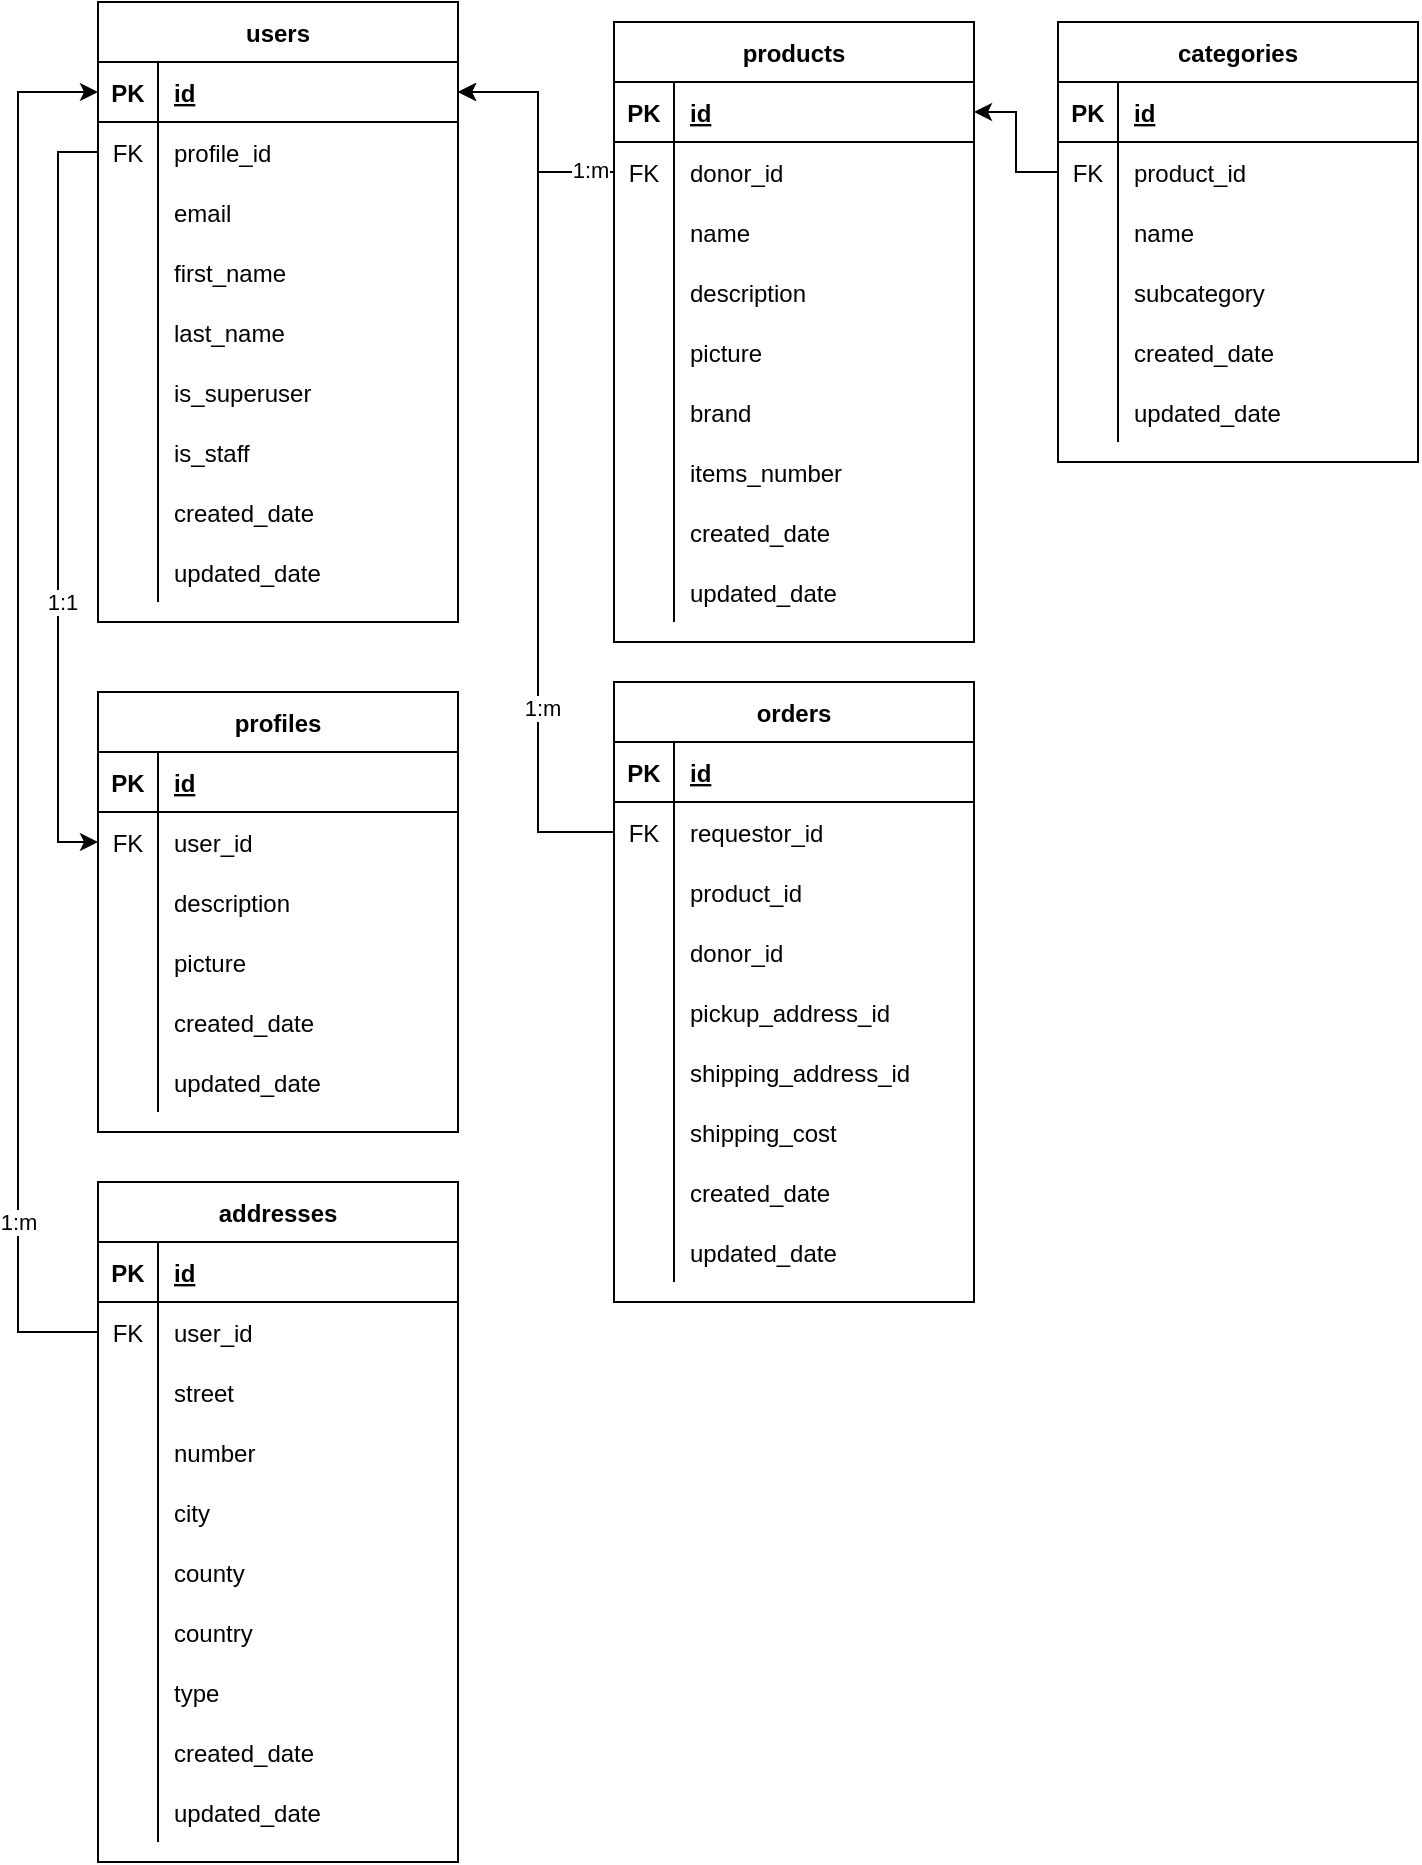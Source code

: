 <mxfile version="14.6.9" type="github">
  <diagram id="aU2fkPUbuenyFV3609Mt" name="Page-1">
    <mxGraphModel dx="1038" dy="547" grid="1" gridSize="10" guides="1" tooltips="1" connect="1" arrows="1" fold="1" page="1" pageScale="1" pageWidth="850" pageHeight="1100" background="#ffffff" math="0" shadow="0">
      <root>
        <mxCell id="0" />
        <mxCell id="1" parent="0" />
        <mxCell id="2xY_IK6gBtayw-Wv3xOb-5" value="users" style="shape=table;startSize=30;container=1;collapsible=1;childLayout=tableLayout;fixedRows=1;rowLines=0;fontStyle=1;align=center;resizeLast=1;" parent="1" vertex="1">
          <mxGeometry x="80" y="40" width="180" height="310" as="geometry" />
        </mxCell>
        <mxCell id="2xY_IK6gBtayw-Wv3xOb-6" value="" style="shape=partialRectangle;collapsible=0;dropTarget=0;pointerEvents=0;fillColor=none;top=0;left=0;bottom=1;right=0;points=[[0,0.5],[1,0.5]];portConstraint=eastwest;" parent="2xY_IK6gBtayw-Wv3xOb-5" vertex="1">
          <mxGeometry y="30" width="180" height="30" as="geometry" />
        </mxCell>
        <mxCell id="2xY_IK6gBtayw-Wv3xOb-7" value="PK" style="shape=partialRectangle;connectable=0;fillColor=none;top=0;left=0;bottom=0;right=0;fontStyle=1;overflow=hidden;" parent="2xY_IK6gBtayw-Wv3xOb-6" vertex="1">
          <mxGeometry width="30" height="30" as="geometry" />
        </mxCell>
        <mxCell id="2xY_IK6gBtayw-Wv3xOb-8" value="id" style="shape=partialRectangle;connectable=0;fillColor=none;top=0;left=0;bottom=0;right=0;align=left;spacingLeft=6;fontStyle=5;overflow=hidden;" parent="2xY_IK6gBtayw-Wv3xOb-6" vertex="1">
          <mxGeometry x="30" width="150" height="30" as="geometry" />
        </mxCell>
        <mxCell id="6CUz8-dWINhAlGc6_D-d-43" value="" style="shape=partialRectangle;collapsible=0;dropTarget=0;pointerEvents=0;fillColor=none;top=0;left=0;bottom=0;right=0;points=[[0,0.5],[1,0.5]];portConstraint=eastwest;" parent="2xY_IK6gBtayw-Wv3xOb-5" vertex="1">
          <mxGeometry y="60" width="180" height="30" as="geometry" />
        </mxCell>
        <mxCell id="6CUz8-dWINhAlGc6_D-d-44" value="FK" style="shape=partialRectangle;connectable=0;fillColor=none;top=0;left=0;bottom=0;right=0;editable=1;overflow=hidden;" parent="6CUz8-dWINhAlGc6_D-d-43" vertex="1">
          <mxGeometry width="30" height="30" as="geometry" />
        </mxCell>
        <mxCell id="6CUz8-dWINhAlGc6_D-d-45" value="profile_id" style="shape=partialRectangle;connectable=0;fillColor=none;top=0;left=0;bottom=0;right=0;align=left;spacingLeft=6;overflow=hidden;" parent="6CUz8-dWINhAlGc6_D-d-43" vertex="1">
          <mxGeometry x="30" width="150" height="30" as="geometry" />
        </mxCell>
        <mxCell id="2xY_IK6gBtayw-Wv3xOb-15" value="" style="shape=partialRectangle;collapsible=0;dropTarget=0;pointerEvents=0;fillColor=none;top=0;left=0;bottom=0;right=0;points=[[0,0.5],[1,0.5]];portConstraint=eastwest;" parent="2xY_IK6gBtayw-Wv3xOb-5" vertex="1">
          <mxGeometry y="90" width="180" height="30" as="geometry" />
        </mxCell>
        <mxCell id="2xY_IK6gBtayw-Wv3xOb-16" value="" style="shape=partialRectangle;connectable=0;fillColor=none;top=0;left=0;bottom=0;right=0;editable=1;overflow=hidden;" parent="2xY_IK6gBtayw-Wv3xOb-15" vertex="1">
          <mxGeometry width="30" height="30" as="geometry" />
        </mxCell>
        <mxCell id="2xY_IK6gBtayw-Wv3xOb-17" value="email" style="shape=partialRectangle;connectable=0;fillColor=none;top=0;left=0;bottom=0;right=0;align=left;spacingLeft=6;overflow=hidden;" parent="2xY_IK6gBtayw-Wv3xOb-15" vertex="1">
          <mxGeometry x="30" width="150" height="30" as="geometry" />
        </mxCell>
        <mxCell id="2xY_IK6gBtayw-Wv3xOb-9" value="" style="shape=partialRectangle;collapsible=0;dropTarget=0;pointerEvents=0;fillColor=none;top=0;left=0;bottom=0;right=0;points=[[0,0.5],[1,0.5]];portConstraint=eastwest;" parent="2xY_IK6gBtayw-Wv3xOb-5" vertex="1">
          <mxGeometry y="120" width="180" height="30" as="geometry" />
        </mxCell>
        <mxCell id="2xY_IK6gBtayw-Wv3xOb-10" value="" style="shape=partialRectangle;connectable=0;fillColor=none;top=0;left=0;bottom=0;right=0;editable=1;overflow=hidden;" parent="2xY_IK6gBtayw-Wv3xOb-9" vertex="1">
          <mxGeometry width="30" height="30" as="geometry" />
        </mxCell>
        <mxCell id="2xY_IK6gBtayw-Wv3xOb-11" value="first_name" style="shape=partialRectangle;connectable=0;fillColor=none;top=0;left=0;bottom=0;right=0;align=left;spacingLeft=6;overflow=hidden;" parent="2xY_IK6gBtayw-Wv3xOb-9" vertex="1">
          <mxGeometry x="30" width="150" height="30" as="geometry" />
        </mxCell>
        <mxCell id="2xY_IK6gBtayw-Wv3xOb-12" value="" style="shape=partialRectangle;collapsible=0;dropTarget=0;pointerEvents=0;fillColor=none;top=0;left=0;bottom=0;right=0;points=[[0,0.5],[1,0.5]];portConstraint=eastwest;" parent="2xY_IK6gBtayw-Wv3xOb-5" vertex="1">
          <mxGeometry y="150" width="180" height="30" as="geometry" />
        </mxCell>
        <mxCell id="2xY_IK6gBtayw-Wv3xOb-13" value="" style="shape=partialRectangle;connectable=0;fillColor=none;top=0;left=0;bottom=0;right=0;editable=1;overflow=hidden;" parent="2xY_IK6gBtayw-Wv3xOb-12" vertex="1">
          <mxGeometry width="30" height="30" as="geometry" />
        </mxCell>
        <mxCell id="2xY_IK6gBtayw-Wv3xOb-14" value="last_name" style="shape=partialRectangle;connectable=0;fillColor=none;top=0;left=0;bottom=0;right=0;align=left;spacingLeft=6;overflow=hidden;" parent="2xY_IK6gBtayw-Wv3xOb-12" vertex="1">
          <mxGeometry x="30" width="150" height="30" as="geometry" />
        </mxCell>
        <mxCell id="llO65YyAJOTf2Vq8mWGp-1" value="" style="shape=partialRectangle;collapsible=0;dropTarget=0;pointerEvents=0;fillColor=none;top=0;left=0;bottom=0;right=0;points=[[0,0.5],[1,0.5]];portConstraint=eastwest;" vertex="1" parent="2xY_IK6gBtayw-Wv3xOb-5">
          <mxGeometry y="180" width="180" height="30" as="geometry" />
        </mxCell>
        <mxCell id="llO65YyAJOTf2Vq8mWGp-2" value="" style="shape=partialRectangle;connectable=0;fillColor=none;top=0;left=0;bottom=0;right=0;editable=1;overflow=hidden;" vertex="1" parent="llO65YyAJOTf2Vq8mWGp-1">
          <mxGeometry width="30" height="30" as="geometry" />
        </mxCell>
        <mxCell id="llO65YyAJOTf2Vq8mWGp-3" value="is_superuser" style="shape=partialRectangle;connectable=0;fillColor=none;top=0;left=0;bottom=0;right=0;align=left;spacingLeft=6;overflow=hidden;" vertex="1" parent="llO65YyAJOTf2Vq8mWGp-1">
          <mxGeometry x="30" width="150" height="30" as="geometry" />
        </mxCell>
        <mxCell id="llO65YyAJOTf2Vq8mWGp-4" value="" style="shape=partialRectangle;collapsible=0;dropTarget=0;pointerEvents=0;fillColor=none;top=0;left=0;bottom=0;right=0;points=[[0,0.5],[1,0.5]];portConstraint=eastwest;" vertex="1" parent="2xY_IK6gBtayw-Wv3xOb-5">
          <mxGeometry y="210" width="180" height="30" as="geometry" />
        </mxCell>
        <mxCell id="llO65YyAJOTf2Vq8mWGp-5" value="" style="shape=partialRectangle;connectable=0;fillColor=none;top=0;left=0;bottom=0;right=0;editable=1;overflow=hidden;" vertex="1" parent="llO65YyAJOTf2Vq8mWGp-4">
          <mxGeometry width="30" height="30" as="geometry" />
        </mxCell>
        <mxCell id="llO65YyAJOTf2Vq8mWGp-6" value="is_staff" style="shape=partialRectangle;connectable=0;fillColor=none;top=0;left=0;bottom=0;right=0;align=left;spacingLeft=6;overflow=hidden;" vertex="1" parent="llO65YyAJOTf2Vq8mWGp-4">
          <mxGeometry x="30" width="150" height="30" as="geometry" />
        </mxCell>
        <mxCell id="2xY_IK6gBtayw-Wv3xOb-44" value="" style="shape=partialRectangle;collapsible=0;dropTarget=0;pointerEvents=0;fillColor=none;top=0;left=0;bottom=0;right=0;points=[[0,0.5],[1,0.5]];portConstraint=eastwest;" parent="2xY_IK6gBtayw-Wv3xOb-5" vertex="1">
          <mxGeometry y="240" width="180" height="30" as="geometry" />
        </mxCell>
        <mxCell id="2xY_IK6gBtayw-Wv3xOb-45" value="" style="shape=partialRectangle;connectable=0;fillColor=none;top=0;left=0;bottom=0;right=0;editable=1;overflow=hidden;" parent="2xY_IK6gBtayw-Wv3xOb-44" vertex="1">
          <mxGeometry width="30" height="30" as="geometry" />
        </mxCell>
        <mxCell id="2xY_IK6gBtayw-Wv3xOb-46" value="created_date" style="shape=partialRectangle;connectable=0;fillColor=none;top=0;left=0;bottom=0;right=0;align=left;spacingLeft=6;overflow=hidden;" parent="2xY_IK6gBtayw-Wv3xOb-44" vertex="1">
          <mxGeometry x="30" width="150" height="30" as="geometry" />
        </mxCell>
        <mxCell id="2xY_IK6gBtayw-Wv3xOb-47" value="" style="shape=partialRectangle;collapsible=0;dropTarget=0;pointerEvents=0;fillColor=none;top=0;left=0;bottom=0;right=0;points=[[0,0.5],[1,0.5]];portConstraint=eastwest;" parent="2xY_IK6gBtayw-Wv3xOb-5" vertex="1">
          <mxGeometry y="270" width="180" height="30" as="geometry" />
        </mxCell>
        <mxCell id="2xY_IK6gBtayw-Wv3xOb-48" value="" style="shape=partialRectangle;connectable=0;fillColor=none;top=0;left=0;bottom=0;right=0;editable=1;overflow=hidden;" parent="2xY_IK6gBtayw-Wv3xOb-47" vertex="1">
          <mxGeometry width="30" height="30" as="geometry" />
        </mxCell>
        <mxCell id="2xY_IK6gBtayw-Wv3xOb-49" value="updated_date" style="shape=partialRectangle;connectable=0;fillColor=none;top=0;left=0;bottom=0;right=0;align=left;spacingLeft=6;overflow=hidden;" parent="2xY_IK6gBtayw-Wv3xOb-47" vertex="1">
          <mxGeometry x="30" width="150" height="30" as="geometry" />
        </mxCell>
        <mxCell id="2xY_IK6gBtayw-Wv3xOb-31" value="profiles" style="shape=table;startSize=30;container=1;collapsible=1;childLayout=tableLayout;fixedRows=1;rowLines=0;fontStyle=1;align=center;resizeLast=1;" parent="1" vertex="1">
          <mxGeometry x="80" y="385" width="180" height="220" as="geometry" />
        </mxCell>
        <mxCell id="2xY_IK6gBtayw-Wv3xOb-32" value="" style="shape=partialRectangle;collapsible=0;dropTarget=0;pointerEvents=0;fillColor=none;top=0;left=0;bottom=1;right=0;points=[[0,0.5],[1,0.5]];portConstraint=eastwest;" parent="2xY_IK6gBtayw-Wv3xOb-31" vertex="1">
          <mxGeometry y="30" width="180" height="30" as="geometry" />
        </mxCell>
        <mxCell id="2xY_IK6gBtayw-Wv3xOb-33" value="PK" style="shape=partialRectangle;connectable=0;fillColor=none;top=0;left=0;bottom=0;right=0;fontStyle=1;overflow=hidden;" parent="2xY_IK6gBtayw-Wv3xOb-32" vertex="1">
          <mxGeometry width="30" height="30" as="geometry" />
        </mxCell>
        <mxCell id="2xY_IK6gBtayw-Wv3xOb-34" value="id" style="shape=partialRectangle;connectable=0;fillColor=none;top=0;left=0;bottom=0;right=0;align=left;spacingLeft=6;fontStyle=5;overflow=hidden;" parent="2xY_IK6gBtayw-Wv3xOb-32" vertex="1">
          <mxGeometry x="30" width="150" height="30" as="geometry" />
        </mxCell>
        <mxCell id="2xY_IK6gBtayw-Wv3xOb-50" value="" style="shape=partialRectangle;collapsible=0;dropTarget=0;pointerEvents=0;fillColor=none;top=0;left=0;bottom=0;right=0;points=[[0,0.5],[1,0.5]];portConstraint=eastwest;" parent="2xY_IK6gBtayw-Wv3xOb-31" vertex="1">
          <mxGeometry y="60" width="180" height="30" as="geometry" />
        </mxCell>
        <mxCell id="2xY_IK6gBtayw-Wv3xOb-51" value="FK" style="shape=partialRectangle;connectable=0;fillColor=none;top=0;left=0;bottom=0;right=0;editable=1;overflow=hidden;" parent="2xY_IK6gBtayw-Wv3xOb-50" vertex="1">
          <mxGeometry width="30" height="30" as="geometry" />
        </mxCell>
        <mxCell id="2xY_IK6gBtayw-Wv3xOb-52" value="user_id" style="shape=partialRectangle;connectable=0;fillColor=none;top=0;left=0;bottom=0;right=0;align=left;spacingLeft=6;overflow=hidden;" parent="2xY_IK6gBtayw-Wv3xOb-50" vertex="1">
          <mxGeometry x="30" width="150" height="30" as="geometry" />
        </mxCell>
        <mxCell id="2xY_IK6gBtayw-Wv3xOb-53" value="" style="shape=partialRectangle;collapsible=0;dropTarget=0;pointerEvents=0;fillColor=none;top=0;left=0;bottom=0;right=0;points=[[0,0.5],[1,0.5]];portConstraint=eastwest;" parent="2xY_IK6gBtayw-Wv3xOb-31" vertex="1">
          <mxGeometry y="90" width="180" height="30" as="geometry" />
        </mxCell>
        <mxCell id="2xY_IK6gBtayw-Wv3xOb-54" value="" style="shape=partialRectangle;connectable=0;fillColor=none;top=0;left=0;bottom=0;right=0;editable=1;overflow=hidden;" parent="2xY_IK6gBtayw-Wv3xOb-53" vertex="1">
          <mxGeometry width="30" height="30" as="geometry" />
        </mxCell>
        <mxCell id="2xY_IK6gBtayw-Wv3xOb-55" value="description" style="shape=partialRectangle;connectable=0;fillColor=none;top=0;left=0;bottom=0;right=0;align=left;spacingLeft=6;overflow=hidden;" parent="2xY_IK6gBtayw-Wv3xOb-53" vertex="1">
          <mxGeometry x="30" width="150" height="30" as="geometry" />
        </mxCell>
        <mxCell id="2xY_IK6gBtayw-Wv3xOb-88" value="" style="shape=partialRectangle;collapsible=0;dropTarget=0;pointerEvents=0;fillColor=none;top=0;left=0;bottom=0;right=0;points=[[0,0.5],[1,0.5]];portConstraint=eastwest;" parent="2xY_IK6gBtayw-Wv3xOb-31" vertex="1">
          <mxGeometry y="120" width="180" height="30" as="geometry" />
        </mxCell>
        <mxCell id="2xY_IK6gBtayw-Wv3xOb-89" value="" style="shape=partialRectangle;connectable=0;fillColor=none;top=0;left=0;bottom=0;right=0;editable=1;overflow=hidden;" parent="2xY_IK6gBtayw-Wv3xOb-88" vertex="1">
          <mxGeometry width="30" height="30" as="geometry" />
        </mxCell>
        <mxCell id="2xY_IK6gBtayw-Wv3xOb-90" value="picture" style="shape=partialRectangle;connectable=0;fillColor=none;top=0;left=0;bottom=0;right=0;align=left;spacingLeft=6;overflow=hidden;" parent="2xY_IK6gBtayw-Wv3xOb-88" vertex="1">
          <mxGeometry x="30" width="150" height="30" as="geometry" />
        </mxCell>
        <mxCell id="2xY_IK6gBtayw-Wv3xOb-38" value="" style="shape=partialRectangle;collapsible=0;dropTarget=0;pointerEvents=0;fillColor=none;top=0;left=0;bottom=0;right=0;points=[[0,0.5],[1,0.5]];portConstraint=eastwest;" parent="2xY_IK6gBtayw-Wv3xOb-31" vertex="1">
          <mxGeometry y="150" width="180" height="30" as="geometry" />
        </mxCell>
        <mxCell id="2xY_IK6gBtayw-Wv3xOb-39" value="" style="shape=partialRectangle;connectable=0;fillColor=none;top=0;left=0;bottom=0;right=0;editable=1;overflow=hidden;" parent="2xY_IK6gBtayw-Wv3xOb-38" vertex="1">
          <mxGeometry width="30" height="30" as="geometry" />
        </mxCell>
        <mxCell id="2xY_IK6gBtayw-Wv3xOb-40" value="created_date" style="shape=partialRectangle;connectable=0;fillColor=none;top=0;left=0;bottom=0;right=0;align=left;spacingLeft=6;overflow=hidden;" parent="2xY_IK6gBtayw-Wv3xOb-38" vertex="1">
          <mxGeometry x="30" width="150" height="30" as="geometry" />
        </mxCell>
        <mxCell id="2xY_IK6gBtayw-Wv3xOb-41" value="" style="shape=partialRectangle;collapsible=0;dropTarget=0;pointerEvents=0;fillColor=none;top=0;left=0;bottom=0;right=0;points=[[0,0.5],[1,0.5]];portConstraint=eastwest;" parent="2xY_IK6gBtayw-Wv3xOb-31" vertex="1">
          <mxGeometry y="180" width="180" height="30" as="geometry" />
        </mxCell>
        <mxCell id="2xY_IK6gBtayw-Wv3xOb-42" value="" style="shape=partialRectangle;connectable=0;fillColor=none;top=0;left=0;bottom=0;right=0;editable=1;overflow=hidden;" parent="2xY_IK6gBtayw-Wv3xOb-41" vertex="1">
          <mxGeometry width="30" height="30" as="geometry" />
        </mxCell>
        <mxCell id="2xY_IK6gBtayw-Wv3xOb-43" value="updated_date" style="shape=partialRectangle;connectable=0;fillColor=none;top=0;left=0;bottom=0;right=0;align=left;spacingLeft=6;overflow=hidden;" parent="2xY_IK6gBtayw-Wv3xOb-41" vertex="1">
          <mxGeometry x="30" width="150" height="30" as="geometry" />
        </mxCell>
        <mxCell id="2xY_IK6gBtayw-Wv3xOb-107" value="products" style="shape=table;startSize=30;container=1;collapsible=1;childLayout=tableLayout;fixedRows=1;rowLines=0;fontStyle=1;align=center;resizeLast=1;" parent="1" vertex="1">
          <mxGeometry x="338" y="50" width="180" height="310" as="geometry" />
        </mxCell>
        <mxCell id="2xY_IK6gBtayw-Wv3xOb-108" value="" style="shape=partialRectangle;collapsible=0;dropTarget=0;pointerEvents=0;fillColor=none;top=0;left=0;bottom=1;right=0;points=[[0,0.5],[1,0.5]];portConstraint=eastwest;" parent="2xY_IK6gBtayw-Wv3xOb-107" vertex="1">
          <mxGeometry y="30" width="180" height="30" as="geometry" />
        </mxCell>
        <mxCell id="2xY_IK6gBtayw-Wv3xOb-109" value="PK" style="shape=partialRectangle;connectable=0;fillColor=none;top=0;left=0;bottom=0;right=0;fontStyle=1;overflow=hidden;" parent="2xY_IK6gBtayw-Wv3xOb-108" vertex="1">
          <mxGeometry width="30" height="30" as="geometry" />
        </mxCell>
        <mxCell id="2xY_IK6gBtayw-Wv3xOb-110" value="id" style="shape=partialRectangle;connectable=0;fillColor=none;top=0;left=0;bottom=0;right=0;align=left;spacingLeft=6;fontStyle=5;overflow=hidden;" parent="2xY_IK6gBtayw-Wv3xOb-108" vertex="1">
          <mxGeometry x="30" width="150" height="30" as="geometry" />
        </mxCell>
        <mxCell id="2xY_IK6gBtayw-Wv3xOb-198" value="" style="shape=partialRectangle;collapsible=0;dropTarget=0;pointerEvents=0;fillColor=none;top=0;left=0;bottom=0;right=0;points=[[0,0.5],[1,0.5]];portConstraint=eastwest;" parent="2xY_IK6gBtayw-Wv3xOb-107" vertex="1">
          <mxGeometry y="60" width="180" height="30" as="geometry" />
        </mxCell>
        <mxCell id="2xY_IK6gBtayw-Wv3xOb-199" value="FK" style="shape=partialRectangle;connectable=0;fillColor=none;top=0;left=0;bottom=0;right=0;editable=1;overflow=hidden;" parent="2xY_IK6gBtayw-Wv3xOb-198" vertex="1">
          <mxGeometry width="30" height="30" as="geometry" />
        </mxCell>
        <mxCell id="2xY_IK6gBtayw-Wv3xOb-200" value="donor_id" style="shape=partialRectangle;connectable=0;fillColor=none;top=0;left=0;bottom=0;right=0;align=left;spacingLeft=6;overflow=hidden;" parent="2xY_IK6gBtayw-Wv3xOb-198" vertex="1">
          <mxGeometry x="30" width="150" height="30" as="geometry" />
        </mxCell>
        <mxCell id="2xY_IK6gBtayw-Wv3xOb-111" value="" style="shape=partialRectangle;collapsible=0;dropTarget=0;pointerEvents=0;fillColor=none;top=0;left=0;bottom=0;right=0;points=[[0,0.5],[1,0.5]];portConstraint=eastwest;" parent="2xY_IK6gBtayw-Wv3xOb-107" vertex="1">
          <mxGeometry y="90" width="180" height="30" as="geometry" />
        </mxCell>
        <mxCell id="2xY_IK6gBtayw-Wv3xOb-112" value="" style="shape=partialRectangle;connectable=0;fillColor=none;top=0;left=0;bottom=0;right=0;editable=1;overflow=hidden;" parent="2xY_IK6gBtayw-Wv3xOb-111" vertex="1">
          <mxGeometry width="30" height="30" as="geometry" />
        </mxCell>
        <mxCell id="2xY_IK6gBtayw-Wv3xOb-113" value="name" style="shape=partialRectangle;connectable=0;fillColor=none;top=0;left=0;bottom=0;right=0;align=left;spacingLeft=6;overflow=hidden;" parent="2xY_IK6gBtayw-Wv3xOb-111" vertex="1">
          <mxGeometry x="30" width="150" height="30" as="geometry" />
        </mxCell>
        <mxCell id="2xY_IK6gBtayw-Wv3xOb-114" value="" style="shape=partialRectangle;collapsible=0;dropTarget=0;pointerEvents=0;fillColor=none;top=0;left=0;bottom=0;right=0;points=[[0,0.5],[1,0.5]];portConstraint=eastwest;" parent="2xY_IK6gBtayw-Wv3xOb-107" vertex="1">
          <mxGeometry y="120" width="180" height="30" as="geometry" />
        </mxCell>
        <mxCell id="2xY_IK6gBtayw-Wv3xOb-115" value="" style="shape=partialRectangle;connectable=0;fillColor=none;top=0;left=0;bottom=0;right=0;editable=1;overflow=hidden;" parent="2xY_IK6gBtayw-Wv3xOb-114" vertex="1">
          <mxGeometry width="30" height="30" as="geometry" />
        </mxCell>
        <mxCell id="2xY_IK6gBtayw-Wv3xOb-116" value="description" style="shape=partialRectangle;connectable=0;fillColor=none;top=0;left=0;bottom=0;right=0;align=left;spacingLeft=6;overflow=hidden;" parent="2xY_IK6gBtayw-Wv3xOb-114" vertex="1">
          <mxGeometry x="30" width="150" height="30" as="geometry" />
        </mxCell>
        <mxCell id="2xY_IK6gBtayw-Wv3xOb-123" value="" style="shape=partialRectangle;collapsible=0;dropTarget=0;pointerEvents=0;fillColor=none;top=0;left=0;bottom=0;right=0;points=[[0,0.5],[1,0.5]];portConstraint=eastwest;" parent="2xY_IK6gBtayw-Wv3xOb-107" vertex="1">
          <mxGeometry y="150" width="180" height="30" as="geometry" />
        </mxCell>
        <mxCell id="2xY_IK6gBtayw-Wv3xOb-124" value="" style="shape=partialRectangle;connectable=0;fillColor=none;top=0;left=0;bottom=0;right=0;editable=1;overflow=hidden;" parent="2xY_IK6gBtayw-Wv3xOb-123" vertex="1">
          <mxGeometry width="30" height="30" as="geometry" />
        </mxCell>
        <mxCell id="2xY_IK6gBtayw-Wv3xOb-125" value="picture" style="shape=partialRectangle;connectable=0;fillColor=none;top=0;left=0;bottom=0;right=0;align=left;spacingLeft=6;overflow=hidden;" parent="2xY_IK6gBtayw-Wv3xOb-123" vertex="1">
          <mxGeometry x="30" width="150" height="30" as="geometry" />
        </mxCell>
        <mxCell id="llO65YyAJOTf2Vq8mWGp-55" value="" style="shape=partialRectangle;collapsible=0;dropTarget=0;pointerEvents=0;fillColor=none;top=0;left=0;bottom=0;right=0;points=[[0,0.5],[1,0.5]];portConstraint=eastwest;" vertex="1" parent="2xY_IK6gBtayw-Wv3xOb-107">
          <mxGeometry y="180" width="180" height="30" as="geometry" />
        </mxCell>
        <mxCell id="llO65YyAJOTf2Vq8mWGp-56" value="" style="shape=partialRectangle;connectable=0;fillColor=none;top=0;left=0;bottom=0;right=0;editable=1;overflow=hidden;" vertex="1" parent="llO65YyAJOTf2Vq8mWGp-55">
          <mxGeometry width="30" height="30" as="geometry" />
        </mxCell>
        <mxCell id="llO65YyAJOTf2Vq8mWGp-57" value="brand" style="shape=partialRectangle;connectable=0;fillColor=none;top=0;left=0;bottom=0;right=0;align=left;spacingLeft=6;overflow=hidden;" vertex="1" parent="llO65YyAJOTf2Vq8mWGp-55">
          <mxGeometry x="30" width="150" height="30" as="geometry" />
        </mxCell>
        <mxCell id="2xY_IK6gBtayw-Wv3xOb-126" value="" style="shape=partialRectangle;collapsible=0;dropTarget=0;pointerEvents=0;fillColor=none;top=0;left=0;bottom=0;right=0;points=[[0,0.5],[1,0.5]];portConstraint=eastwest;" parent="2xY_IK6gBtayw-Wv3xOb-107" vertex="1">
          <mxGeometry y="210" width="180" height="30" as="geometry" />
        </mxCell>
        <mxCell id="2xY_IK6gBtayw-Wv3xOb-127" value="" style="shape=partialRectangle;connectable=0;fillColor=none;top=0;left=0;bottom=0;right=0;editable=1;overflow=hidden;" parent="2xY_IK6gBtayw-Wv3xOb-126" vertex="1">
          <mxGeometry width="30" height="30" as="geometry" />
        </mxCell>
        <mxCell id="2xY_IK6gBtayw-Wv3xOb-128" value="items_number" style="shape=partialRectangle;connectable=0;fillColor=none;top=0;left=0;bottom=0;right=0;align=left;spacingLeft=6;overflow=hidden;" parent="2xY_IK6gBtayw-Wv3xOb-126" vertex="1">
          <mxGeometry x="30" width="150" height="30" as="geometry" />
        </mxCell>
        <mxCell id="2xY_IK6gBtayw-Wv3xOb-117" value="" style="shape=partialRectangle;collapsible=0;dropTarget=0;pointerEvents=0;fillColor=none;top=0;left=0;bottom=0;right=0;points=[[0,0.5],[1,0.5]];portConstraint=eastwest;" parent="2xY_IK6gBtayw-Wv3xOb-107" vertex="1">
          <mxGeometry y="240" width="180" height="30" as="geometry" />
        </mxCell>
        <mxCell id="2xY_IK6gBtayw-Wv3xOb-118" value="" style="shape=partialRectangle;connectable=0;fillColor=none;top=0;left=0;bottom=0;right=0;editable=1;overflow=hidden;" parent="2xY_IK6gBtayw-Wv3xOb-117" vertex="1">
          <mxGeometry width="30" height="30" as="geometry" />
        </mxCell>
        <mxCell id="2xY_IK6gBtayw-Wv3xOb-119" value="created_date" style="shape=partialRectangle;connectable=0;fillColor=none;top=0;left=0;bottom=0;right=0;align=left;spacingLeft=6;overflow=hidden;" parent="2xY_IK6gBtayw-Wv3xOb-117" vertex="1">
          <mxGeometry x="30" width="150" height="30" as="geometry" />
        </mxCell>
        <mxCell id="2xY_IK6gBtayw-Wv3xOb-120" value="" style="shape=partialRectangle;collapsible=0;dropTarget=0;pointerEvents=0;fillColor=none;top=0;left=0;bottom=0;right=0;points=[[0,0.5],[1,0.5]];portConstraint=eastwest;" parent="2xY_IK6gBtayw-Wv3xOb-107" vertex="1">
          <mxGeometry y="270" width="180" height="30" as="geometry" />
        </mxCell>
        <mxCell id="2xY_IK6gBtayw-Wv3xOb-121" value="" style="shape=partialRectangle;connectable=0;fillColor=none;top=0;left=0;bottom=0;right=0;editable=1;overflow=hidden;" parent="2xY_IK6gBtayw-Wv3xOb-120" vertex="1">
          <mxGeometry width="30" height="30" as="geometry" />
        </mxCell>
        <mxCell id="2xY_IK6gBtayw-Wv3xOb-122" value="updated_date" style="shape=partialRectangle;connectable=0;fillColor=none;top=0;left=0;bottom=0;right=0;align=left;spacingLeft=6;overflow=hidden;" parent="2xY_IK6gBtayw-Wv3xOb-120" vertex="1">
          <mxGeometry x="30" width="150" height="30" as="geometry" />
        </mxCell>
        <mxCell id="2xY_IK6gBtayw-Wv3xOb-244" value="orders" style="shape=table;startSize=30;container=1;collapsible=1;childLayout=tableLayout;fixedRows=1;rowLines=0;fontStyle=1;align=center;resizeLast=1;" parent="1" vertex="1">
          <mxGeometry x="338" y="380" width="180" height="310" as="geometry" />
        </mxCell>
        <mxCell id="2xY_IK6gBtayw-Wv3xOb-245" value="" style="shape=partialRectangle;collapsible=0;dropTarget=0;pointerEvents=0;fillColor=none;top=0;left=0;bottom=1;right=0;points=[[0,0.5],[1,0.5]];portConstraint=eastwest;" parent="2xY_IK6gBtayw-Wv3xOb-244" vertex="1">
          <mxGeometry y="30" width="180" height="30" as="geometry" />
        </mxCell>
        <mxCell id="2xY_IK6gBtayw-Wv3xOb-246" value="PK" style="shape=partialRectangle;connectable=0;fillColor=none;top=0;left=0;bottom=0;right=0;fontStyle=1;overflow=hidden;" parent="2xY_IK6gBtayw-Wv3xOb-245" vertex="1">
          <mxGeometry width="30" height="30" as="geometry" />
        </mxCell>
        <mxCell id="2xY_IK6gBtayw-Wv3xOb-247" value="id" style="shape=partialRectangle;connectable=0;fillColor=none;top=0;left=0;bottom=0;right=0;align=left;spacingLeft=6;fontStyle=5;overflow=hidden;" parent="2xY_IK6gBtayw-Wv3xOb-245" vertex="1">
          <mxGeometry x="30" width="150" height="30" as="geometry" />
        </mxCell>
        <mxCell id="2xY_IK6gBtayw-Wv3xOb-254" value="" style="shape=partialRectangle;collapsible=0;dropTarget=0;pointerEvents=0;fillColor=none;top=0;left=0;bottom=0;right=0;points=[[0,0.5],[1,0.5]];portConstraint=eastwest;" parent="2xY_IK6gBtayw-Wv3xOb-244" vertex="1">
          <mxGeometry y="60" width="180" height="30" as="geometry" />
        </mxCell>
        <mxCell id="2xY_IK6gBtayw-Wv3xOb-255" value="FK" style="shape=partialRectangle;connectable=0;fillColor=none;top=0;left=0;bottom=0;right=0;editable=1;overflow=hidden;" parent="2xY_IK6gBtayw-Wv3xOb-254" vertex="1">
          <mxGeometry width="30" height="30" as="geometry" />
        </mxCell>
        <mxCell id="2xY_IK6gBtayw-Wv3xOb-256" value="requestor_id" style="shape=partialRectangle;connectable=0;fillColor=none;top=0;left=0;bottom=0;right=0;align=left;spacingLeft=6;overflow=hidden;" parent="2xY_IK6gBtayw-Wv3xOb-254" vertex="1">
          <mxGeometry x="30" width="150" height="30" as="geometry" />
        </mxCell>
        <mxCell id="2xY_IK6gBtayw-Wv3xOb-251" value="" style="shape=partialRectangle;collapsible=0;dropTarget=0;pointerEvents=0;fillColor=none;top=0;left=0;bottom=0;right=0;points=[[0,0.5],[1,0.5]];portConstraint=eastwest;" parent="2xY_IK6gBtayw-Wv3xOb-244" vertex="1">
          <mxGeometry y="90" width="180" height="30" as="geometry" />
        </mxCell>
        <mxCell id="2xY_IK6gBtayw-Wv3xOb-252" value="" style="shape=partialRectangle;connectable=0;fillColor=none;top=0;left=0;bottom=0;right=0;editable=1;overflow=hidden;" parent="2xY_IK6gBtayw-Wv3xOb-251" vertex="1">
          <mxGeometry width="30" height="30" as="geometry" />
        </mxCell>
        <mxCell id="2xY_IK6gBtayw-Wv3xOb-253" value="product_id" style="shape=partialRectangle;connectable=0;fillColor=none;top=0;left=0;bottom=0;right=0;align=left;spacingLeft=6;overflow=hidden;" parent="2xY_IK6gBtayw-Wv3xOb-251" vertex="1">
          <mxGeometry x="30" width="150" height="30" as="geometry" />
        </mxCell>
        <mxCell id="2xY_IK6gBtayw-Wv3xOb-248" value="" style="shape=partialRectangle;collapsible=0;dropTarget=0;pointerEvents=0;fillColor=none;top=0;left=0;bottom=0;right=0;points=[[0,0.5],[1,0.5]];portConstraint=eastwest;" parent="2xY_IK6gBtayw-Wv3xOb-244" vertex="1">
          <mxGeometry y="120" width="180" height="30" as="geometry" />
        </mxCell>
        <mxCell id="2xY_IK6gBtayw-Wv3xOb-249" value="" style="shape=partialRectangle;connectable=0;fillColor=none;top=0;left=0;bottom=0;right=0;editable=1;overflow=hidden;" parent="2xY_IK6gBtayw-Wv3xOb-248" vertex="1">
          <mxGeometry width="30" height="30" as="geometry" />
        </mxCell>
        <mxCell id="2xY_IK6gBtayw-Wv3xOb-250" value="donor_id" style="shape=partialRectangle;connectable=0;fillColor=none;top=0;left=0;bottom=0;right=0;align=left;spacingLeft=6;overflow=hidden;" parent="2xY_IK6gBtayw-Wv3xOb-248" vertex="1">
          <mxGeometry x="30" width="150" height="30" as="geometry" />
        </mxCell>
        <mxCell id="llO65YyAJOTf2Vq8mWGp-49" value="" style="shape=partialRectangle;collapsible=0;dropTarget=0;pointerEvents=0;fillColor=none;top=0;left=0;bottom=0;right=0;points=[[0,0.5],[1,0.5]];portConstraint=eastwest;" vertex="1" parent="2xY_IK6gBtayw-Wv3xOb-244">
          <mxGeometry y="150" width="180" height="30" as="geometry" />
        </mxCell>
        <mxCell id="llO65YyAJOTf2Vq8mWGp-50" value="" style="shape=partialRectangle;connectable=0;fillColor=none;top=0;left=0;bottom=0;right=0;editable=1;overflow=hidden;" vertex="1" parent="llO65YyAJOTf2Vq8mWGp-49">
          <mxGeometry width="30" height="30" as="geometry" />
        </mxCell>
        <mxCell id="llO65YyAJOTf2Vq8mWGp-51" value="pickup_address_id" style="shape=partialRectangle;connectable=0;fillColor=none;top=0;left=0;bottom=0;right=0;align=left;spacingLeft=6;overflow=hidden;" vertex="1" parent="llO65YyAJOTf2Vq8mWGp-49">
          <mxGeometry x="30" width="150" height="30" as="geometry" />
        </mxCell>
        <mxCell id="6CUz8-dWINhAlGc6_D-d-69" value="" style="shape=partialRectangle;collapsible=0;dropTarget=0;pointerEvents=0;fillColor=none;top=0;left=0;bottom=0;right=0;points=[[0,0.5],[1,0.5]];portConstraint=eastwest;" parent="2xY_IK6gBtayw-Wv3xOb-244" vertex="1">
          <mxGeometry y="180" width="180" height="30" as="geometry" />
        </mxCell>
        <mxCell id="6CUz8-dWINhAlGc6_D-d-70" value="" style="shape=partialRectangle;connectable=0;fillColor=none;top=0;left=0;bottom=0;right=0;editable=1;overflow=hidden;" parent="6CUz8-dWINhAlGc6_D-d-69" vertex="1">
          <mxGeometry width="30" height="30" as="geometry" />
        </mxCell>
        <mxCell id="6CUz8-dWINhAlGc6_D-d-71" value="shipping_address_id" style="shape=partialRectangle;connectable=0;fillColor=none;top=0;left=0;bottom=0;right=0;align=left;spacingLeft=6;overflow=hidden;" parent="6CUz8-dWINhAlGc6_D-d-69" vertex="1">
          <mxGeometry x="30" width="150" height="30" as="geometry" />
        </mxCell>
        <mxCell id="ZtZDc5kf3HnKTMNn7iDo-54" value="" style="shape=partialRectangle;collapsible=0;dropTarget=0;pointerEvents=0;fillColor=none;top=0;left=0;bottom=0;right=0;points=[[0,0.5],[1,0.5]];portConstraint=eastwest;" parent="2xY_IK6gBtayw-Wv3xOb-244" vertex="1">
          <mxGeometry y="210" width="180" height="30" as="geometry" />
        </mxCell>
        <mxCell id="ZtZDc5kf3HnKTMNn7iDo-55" value="" style="shape=partialRectangle;connectable=0;fillColor=none;top=0;left=0;bottom=0;right=0;editable=1;overflow=hidden;" parent="ZtZDc5kf3HnKTMNn7iDo-54" vertex="1">
          <mxGeometry width="30" height="30" as="geometry" />
        </mxCell>
        <mxCell id="ZtZDc5kf3HnKTMNn7iDo-56" value="shipping_cost" style="shape=partialRectangle;connectable=0;fillColor=none;top=0;left=0;bottom=0;right=0;align=left;spacingLeft=6;overflow=hidden;" parent="ZtZDc5kf3HnKTMNn7iDo-54" vertex="1">
          <mxGeometry x="30" width="150" height="30" as="geometry" />
        </mxCell>
        <mxCell id="2xY_IK6gBtayw-Wv3xOb-257" value="" style="shape=partialRectangle;collapsible=0;dropTarget=0;pointerEvents=0;fillColor=none;top=0;left=0;bottom=0;right=0;points=[[0,0.5],[1,0.5]];portConstraint=eastwest;" parent="2xY_IK6gBtayw-Wv3xOb-244" vertex="1">
          <mxGeometry y="240" width="180" height="30" as="geometry" />
        </mxCell>
        <mxCell id="2xY_IK6gBtayw-Wv3xOb-258" value="" style="shape=partialRectangle;connectable=0;fillColor=none;top=0;left=0;bottom=0;right=0;editable=1;overflow=hidden;" parent="2xY_IK6gBtayw-Wv3xOb-257" vertex="1">
          <mxGeometry width="30" height="30" as="geometry" />
        </mxCell>
        <mxCell id="2xY_IK6gBtayw-Wv3xOb-259" value="created_date" style="shape=partialRectangle;connectable=0;fillColor=none;top=0;left=0;bottom=0;right=0;align=left;spacingLeft=6;overflow=hidden;" parent="2xY_IK6gBtayw-Wv3xOb-257" vertex="1">
          <mxGeometry x="30" width="150" height="30" as="geometry" />
        </mxCell>
        <mxCell id="2xY_IK6gBtayw-Wv3xOb-263" value="" style="shape=partialRectangle;collapsible=0;dropTarget=0;pointerEvents=0;fillColor=none;top=0;left=0;bottom=0;right=0;points=[[0,0.5],[1,0.5]];portConstraint=eastwest;" parent="2xY_IK6gBtayw-Wv3xOb-244" vertex="1">
          <mxGeometry y="270" width="180" height="30" as="geometry" />
        </mxCell>
        <mxCell id="2xY_IK6gBtayw-Wv3xOb-264" value="" style="shape=partialRectangle;connectable=0;fillColor=none;top=0;left=0;bottom=0;right=0;editable=1;overflow=hidden;" parent="2xY_IK6gBtayw-Wv3xOb-263" vertex="1">
          <mxGeometry width="30" height="30" as="geometry" />
        </mxCell>
        <mxCell id="2xY_IK6gBtayw-Wv3xOb-265" value="updated_date" style="shape=partialRectangle;connectable=0;fillColor=none;top=0;left=0;bottom=0;right=0;align=left;spacingLeft=6;overflow=hidden;" parent="2xY_IK6gBtayw-Wv3xOb-263" vertex="1">
          <mxGeometry x="30" width="150" height="30" as="geometry" />
        </mxCell>
        <mxCell id="6CUz8-dWINhAlGc6_D-d-4" style="edgeStyle=orthogonalEdgeStyle;rounded=0;orthogonalLoop=1;jettySize=auto;html=1;exitX=0;exitY=0.5;exitDx=0;exitDy=0;entryX=1;entryY=0.5;entryDx=0;entryDy=0;" parent="1" source="2xY_IK6gBtayw-Wv3xOb-254" target="2xY_IK6gBtayw-Wv3xOb-6" edge="1">
          <mxGeometry relative="1" as="geometry">
            <mxPoint x="270" y="100" as="targetPoint" />
            <Array as="points">
              <mxPoint x="300" y="455" />
              <mxPoint x="300" y="85" />
            </Array>
          </mxGeometry>
        </mxCell>
        <mxCell id="6CUz8-dWINhAlGc6_D-d-57" value="1:m" style="edgeLabel;html=1;align=center;verticalAlign=middle;resizable=0;points=[];" parent="6CUz8-dWINhAlGc6_D-d-4" vertex="1" connectable="0">
          <mxGeometry x="-0.551" y="-2" relative="1" as="geometry">
            <mxPoint as="offset" />
          </mxGeometry>
        </mxCell>
        <mxCell id="6CUz8-dWINhAlGc6_D-d-9" value="categories" style="shape=table;startSize=30;container=1;collapsible=1;childLayout=tableLayout;fixedRows=1;rowLines=0;fontStyle=1;align=center;resizeLast=1;" parent="1" vertex="1">
          <mxGeometry x="560" y="50" width="180" height="220" as="geometry" />
        </mxCell>
        <mxCell id="6CUz8-dWINhAlGc6_D-d-10" value="" style="shape=partialRectangle;collapsible=0;dropTarget=0;pointerEvents=0;fillColor=none;top=0;left=0;bottom=1;right=0;points=[[0,0.5],[1,0.5]];portConstraint=eastwest;" parent="6CUz8-dWINhAlGc6_D-d-9" vertex="1">
          <mxGeometry y="30" width="180" height="30" as="geometry" />
        </mxCell>
        <mxCell id="6CUz8-dWINhAlGc6_D-d-11" value="PK" style="shape=partialRectangle;connectable=0;fillColor=none;top=0;left=0;bottom=0;right=0;fontStyle=1;overflow=hidden;" parent="6CUz8-dWINhAlGc6_D-d-10" vertex="1">
          <mxGeometry width="30" height="30" as="geometry" />
        </mxCell>
        <mxCell id="6CUz8-dWINhAlGc6_D-d-12" value="id" style="shape=partialRectangle;connectable=0;fillColor=none;top=0;left=0;bottom=0;right=0;align=left;spacingLeft=6;fontStyle=5;overflow=hidden;" parent="6CUz8-dWINhAlGc6_D-d-10" vertex="1">
          <mxGeometry x="30" width="150" height="30" as="geometry" />
        </mxCell>
        <mxCell id="6CUz8-dWINhAlGc6_D-d-13" value="" style="shape=partialRectangle;collapsible=0;dropTarget=0;pointerEvents=0;fillColor=none;top=0;left=0;bottom=0;right=0;points=[[0,0.5],[1,0.5]];portConstraint=eastwest;" parent="6CUz8-dWINhAlGc6_D-d-9" vertex="1">
          <mxGeometry y="60" width="180" height="30" as="geometry" />
        </mxCell>
        <mxCell id="6CUz8-dWINhAlGc6_D-d-14" value="FK" style="shape=partialRectangle;connectable=0;fillColor=none;top=0;left=0;bottom=0;right=0;editable=1;overflow=hidden;" parent="6CUz8-dWINhAlGc6_D-d-13" vertex="1">
          <mxGeometry width="30" height="30" as="geometry" />
        </mxCell>
        <mxCell id="6CUz8-dWINhAlGc6_D-d-15" value="product_id" style="shape=partialRectangle;connectable=0;fillColor=none;top=0;left=0;bottom=0;right=0;align=left;spacingLeft=6;overflow=hidden;" parent="6CUz8-dWINhAlGc6_D-d-13" vertex="1">
          <mxGeometry x="30" width="150" height="30" as="geometry" />
        </mxCell>
        <mxCell id="ZtZDc5kf3HnKTMNn7iDo-38" value="" style="shape=partialRectangle;collapsible=0;dropTarget=0;pointerEvents=0;fillColor=none;top=0;left=0;bottom=0;right=0;points=[[0,0.5],[1,0.5]];portConstraint=eastwest;" parent="6CUz8-dWINhAlGc6_D-d-9" vertex="1">
          <mxGeometry y="90" width="180" height="30" as="geometry" />
        </mxCell>
        <mxCell id="ZtZDc5kf3HnKTMNn7iDo-39" value="" style="shape=partialRectangle;connectable=0;fillColor=none;top=0;left=0;bottom=0;right=0;editable=1;overflow=hidden;" parent="ZtZDc5kf3HnKTMNn7iDo-38" vertex="1">
          <mxGeometry width="30" height="30" as="geometry" />
        </mxCell>
        <mxCell id="ZtZDc5kf3HnKTMNn7iDo-40" value="name" style="shape=partialRectangle;connectable=0;fillColor=none;top=0;left=0;bottom=0;right=0;align=left;spacingLeft=6;overflow=hidden;" parent="ZtZDc5kf3HnKTMNn7iDo-38" vertex="1">
          <mxGeometry x="30" width="150" height="30" as="geometry" />
        </mxCell>
        <mxCell id="llO65YyAJOTf2Vq8mWGp-52" value="" style="shape=partialRectangle;collapsible=0;dropTarget=0;pointerEvents=0;fillColor=none;top=0;left=0;bottom=0;right=0;points=[[0,0.5],[1,0.5]];portConstraint=eastwest;" vertex="1" parent="6CUz8-dWINhAlGc6_D-d-9">
          <mxGeometry y="120" width="180" height="30" as="geometry" />
        </mxCell>
        <mxCell id="llO65YyAJOTf2Vq8mWGp-53" value="" style="shape=partialRectangle;connectable=0;fillColor=none;top=0;left=0;bottom=0;right=0;editable=1;overflow=hidden;" vertex="1" parent="llO65YyAJOTf2Vq8mWGp-52">
          <mxGeometry width="30" height="30" as="geometry" />
        </mxCell>
        <mxCell id="llO65YyAJOTf2Vq8mWGp-54" value="subcategory" style="shape=partialRectangle;connectable=0;fillColor=none;top=0;left=0;bottom=0;right=0;align=left;spacingLeft=6;overflow=hidden;" vertex="1" parent="llO65YyAJOTf2Vq8mWGp-52">
          <mxGeometry x="30" width="150" height="30" as="geometry" />
        </mxCell>
        <mxCell id="6CUz8-dWINhAlGc6_D-d-16" value="" style="shape=partialRectangle;collapsible=0;dropTarget=0;pointerEvents=0;fillColor=none;top=0;left=0;bottom=0;right=0;points=[[0,0.5],[1,0.5]];portConstraint=eastwest;" parent="6CUz8-dWINhAlGc6_D-d-9" vertex="1">
          <mxGeometry y="150" width="180" height="30" as="geometry" />
        </mxCell>
        <mxCell id="6CUz8-dWINhAlGc6_D-d-17" value="" style="shape=partialRectangle;connectable=0;fillColor=none;top=0;left=0;bottom=0;right=0;editable=1;overflow=hidden;" parent="6CUz8-dWINhAlGc6_D-d-16" vertex="1">
          <mxGeometry width="30" height="30" as="geometry" />
        </mxCell>
        <mxCell id="6CUz8-dWINhAlGc6_D-d-18" value="created_date" style="shape=partialRectangle;connectable=0;fillColor=none;top=0;left=0;bottom=0;right=0;align=left;spacingLeft=6;overflow=hidden;" parent="6CUz8-dWINhAlGc6_D-d-16" vertex="1">
          <mxGeometry x="30" width="150" height="30" as="geometry" />
        </mxCell>
        <mxCell id="6CUz8-dWINhAlGc6_D-d-19" value="" style="shape=partialRectangle;collapsible=0;dropTarget=0;pointerEvents=0;fillColor=none;top=0;left=0;bottom=0;right=0;points=[[0,0.5],[1,0.5]];portConstraint=eastwest;" parent="6CUz8-dWINhAlGc6_D-d-9" vertex="1">
          <mxGeometry y="180" width="180" height="30" as="geometry" />
        </mxCell>
        <mxCell id="6CUz8-dWINhAlGc6_D-d-20" value="" style="shape=partialRectangle;connectable=0;fillColor=none;top=0;left=0;bottom=0;right=0;editable=1;overflow=hidden;" parent="6CUz8-dWINhAlGc6_D-d-19" vertex="1">
          <mxGeometry width="30" height="30" as="geometry" />
        </mxCell>
        <mxCell id="6CUz8-dWINhAlGc6_D-d-21" value="updated_date" style="shape=partialRectangle;connectable=0;fillColor=none;top=0;left=0;bottom=0;right=0;align=left;spacingLeft=6;overflow=hidden;" parent="6CUz8-dWINhAlGc6_D-d-19" vertex="1">
          <mxGeometry x="30" width="150" height="30" as="geometry" />
        </mxCell>
        <mxCell id="6CUz8-dWINhAlGc6_D-d-46" style="edgeStyle=orthogonalEdgeStyle;rounded=0;orthogonalLoop=1;jettySize=auto;html=1;exitX=0;exitY=0.5;exitDx=0;exitDy=0;entryX=0;entryY=0.5;entryDx=0;entryDy=0;" parent="1" source="6CUz8-dWINhAlGc6_D-d-43" target="2xY_IK6gBtayw-Wv3xOb-50" edge="1">
          <mxGeometry relative="1" as="geometry" />
        </mxCell>
        <mxCell id="6CUz8-dWINhAlGc6_D-d-47" value="1:1" style="edgeLabel;html=1;align=center;verticalAlign=middle;resizable=0;points=[];" parent="6CUz8-dWINhAlGc6_D-d-46" vertex="1" connectable="0">
          <mxGeometry x="0.273" y="2" relative="1" as="geometry">
            <mxPoint as="offset" />
          </mxGeometry>
        </mxCell>
        <mxCell id="6CUz8-dWINhAlGc6_D-d-59" style="edgeStyle=orthogonalEdgeStyle;rounded=0;orthogonalLoop=1;jettySize=auto;html=1;exitX=0;exitY=0.5;exitDx=0;exitDy=0;entryX=1;entryY=0.5;entryDx=0;entryDy=0;" parent="1" source="2xY_IK6gBtayw-Wv3xOb-198" target="2xY_IK6gBtayw-Wv3xOb-6" edge="1">
          <mxGeometry relative="1" as="geometry">
            <Array as="points">
              <mxPoint x="300" y="125" />
              <mxPoint x="300" y="85" />
            </Array>
          </mxGeometry>
        </mxCell>
        <mxCell id="6CUz8-dWINhAlGc6_D-d-61" value="1:m" style="edgeLabel;html=1;align=center;verticalAlign=middle;resizable=0;points=[];" parent="6CUz8-dWINhAlGc6_D-d-59" vertex="1" connectable="0">
          <mxGeometry x="-0.792" y="-1" relative="1" as="geometry">
            <mxPoint as="offset" />
          </mxGeometry>
        </mxCell>
        <mxCell id="ZtZDc5kf3HnKTMNn7iDo-1" value="addresses" style="shape=table;startSize=30;container=1;collapsible=1;childLayout=tableLayout;fixedRows=1;rowLines=0;fontStyle=1;align=center;resizeLast=1;" parent="1" vertex="1">
          <mxGeometry x="80" y="630" width="180" height="340" as="geometry" />
        </mxCell>
        <mxCell id="ZtZDc5kf3HnKTMNn7iDo-2" value="" style="shape=partialRectangle;collapsible=0;dropTarget=0;pointerEvents=0;fillColor=none;top=0;left=0;bottom=1;right=0;points=[[0,0.5],[1,0.5]];portConstraint=eastwest;" parent="ZtZDc5kf3HnKTMNn7iDo-1" vertex="1">
          <mxGeometry y="30" width="180" height="30" as="geometry" />
        </mxCell>
        <mxCell id="ZtZDc5kf3HnKTMNn7iDo-3" value="PK" style="shape=partialRectangle;connectable=0;fillColor=none;top=0;left=0;bottom=0;right=0;fontStyle=1;overflow=hidden;" parent="ZtZDc5kf3HnKTMNn7iDo-2" vertex="1">
          <mxGeometry width="30" height="30" as="geometry" />
        </mxCell>
        <mxCell id="ZtZDc5kf3HnKTMNn7iDo-4" value="id" style="shape=partialRectangle;connectable=0;fillColor=none;top=0;left=0;bottom=0;right=0;align=left;spacingLeft=6;fontStyle=5;overflow=hidden;" parent="ZtZDc5kf3HnKTMNn7iDo-2" vertex="1">
          <mxGeometry x="30" width="150" height="30" as="geometry" />
        </mxCell>
        <mxCell id="ZtZDc5kf3HnKTMNn7iDo-5" value="" style="shape=partialRectangle;collapsible=0;dropTarget=0;pointerEvents=0;fillColor=none;top=0;left=0;bottom=0;right=0;points=[[0,0.5],[1,0.5]];portConstraint=eastwest;" parent="ZtZDc5kf3HnKTMNn7iDo-1" vertex="1">
          <mxGeometry y="60" width="180" height="30" as="geometry" />
        </mxCell>
        <mxCell id="ZtZDc5kf3HnKTMNn7iDo-6" value="FK" style="shape=partialRectangle;connectable=0;fillColor=none;top=0;left=0;bottom=0;right=0;editable=1;overflow=hidden;" parent="ZtZDc5kf3HnKTMNn7iDo-5" vertex="1">
          <mxGeometry width="30" height="30" as="geometry" />
        </mxCell>
        <mxCell id="ZtZDc5kf3HnKTMNn7iDo-7" value="user_id" style="shape=partialRectangle;connectable=0;fillColor=none;top=0;left=0;bottom=0;right=0;align=left;spacingLeft=6;overflow=hidden;" parent="ZtZDc5kf3HnKTMNn7iDo-5" vertex="1">
          <mxGeometry x="30" width="150" height="30" as="geometry" />
        </mxCell>
        <mxCell id="ZtZDc5kf3HnKTMNn7iDo-11" value="" style="shape=partialRectangle;collapsible=0;dropTarget=0;pointerEvents=0;fillColor=none;top=0;left=0;bottom=0;right=0;points=[[0,0.5],[1,0.5]];portConstraint=eastwest;" parent="ZtZDc5kf3HnKTMNn7iDo-1" vertex="1">
          <mxGeometry y="90" width="180" height="30" as="geometry" />
        </mxCell>
        <mxCell id="ZtZDc5kf3HnKTMNn7iDo-12" value="" style="shape=partialRectangle;connectable=0;fillColor=none;top=0;left=0;bottom=0;right=0;editable=1;overflow=hidden;" parent="ZtZDc5kf3HnKTMNn7iDo-11" vertex="1">
          <mxGeometry width="30" height="30" as="geometry" />
        </mxCell>
        <mxCell id="ZtZDc5kf3HnKTMNn7iDo-13" value="street" style="shape=partialRectangle;connectable=0;fillColor=none;top=0;left=0;bottom=0;right=0;align=left;spacingLeft=6;overflow=hidden;" parent="ZtZDc5kf3HnKTMNn7iDo-11" vertex="1">
          <mxGeometry x="30" width="150" height="30" as="geometry" />
        </mxCell>
        <mxCell id="ZtZDc5kf3HnKTMNn7iDo-14" value="" style="shape=partialRectangle;collapsible=0;dropTarget=0;pointerEvents=0;fillColor=none;top=0;left=0;bottom=0;right=0;points=[[0,0.5],[1,0.5]];portConstraint=eastwest;" parent="ZtZDc5kf3HnKTMNn7iDo-1" vertex="1">
          <mxGeometry y="120" width="180" height="30" as="geometry" />
        </mxCell>
        <mxCell id="ZtZDc5kf3HnKTMNn7iDo-15" value="" style="shape=partialRectangle;connectable=0;fillColor=none;top=0;left=0;bottom=0;right=0;editable=1;overflow=hidden;" parent="ZtZDc5kf3HnKTMNn7iDo-14" vertex="1">
          <mxGeometry width="30" height="30" as="geometry" />
        </mxCell>
        <mxCell id="ZtZDc5kf3HnKTMNn7iDo-16" value="number" style="shape=partialRectangle;connectable=0;fillColor=none;top=0;left=0;bottom=0;right=0;align=left;spacingLeft=6;overflow=hidden;" parent="ZtZDc5kf3HnKTMNn7iDo-14" vertex="1">
          <mxGeometry x="30" width="150" height="30" as="geometry" />
        </mxCell>
        <mxCell id="ZtZDc5kf3HnKTMNn7iDo-17" value="" style="shape=partialRectangle;collapsible=0;dropTarget=0;pointerEvents=0;fillColor=none;top=0;left=0;bottom=0;right=0;points=[[0,0.5],[1,0.5]];portConstraint=eastwest;" parent="ZtZDc5kf3HnKTMNn7iDo-1" vertex="1">
          <mxGeometry y="150" width="180" height="30" as="geometry" />
        </mxCell>
        <mxCell id="ZtZDc5kf3HnKTMNn7iDo-18" value="" style="shape=partialRectangle;connectable=0;fillColor=none;top=0;left=0;bottom=0;right=0;editable=1;overflow=hidden;" parent="ZtZDc5kf3HnKTMNn7iDo-17" vertex="1">
          <mxGeometry width="30" height="30" as="geometry" />
        </mxCell>
        <mxCell id="ZtZDc5kf3HnKTMNn7iDo-19" value="city" style="shape=partialRectangle;connectable=0;fillColor=none;top=0;left=0;bottom=0;right=0;align=left;spacingLeft=6;overflow=hidden;" parent="ZtZDc5kf3HnKTMNn7iDo-17" vertex="1">
          <mxGeometry x="30" width="150" height="30" as="geometry" />
        </mxCell>
        <mxCell id="ZtZDc5kf3HnKTMNn7iDo-20" value="" style="shape=partialRectangle;collapsible=0;dropTarget=0;pointerEvents=0;fillColor=none;top=0;left=0;bottom=0;right=0;points=[[0,0.5],[1,0.5]];portConstraint=eastwest;" parent="ZtZDc5kf3HnKTMNn7iDo-1" vertex="1">
          <mxGeometry y="180" width="180" height="30" as="geometry" />
        </mxCell>
        <mxCell id="ZtZDc5kf3HnKTMNn7iDo-21" value="" style="shape=partialRectangle;connectable=0;fillColor=none;top=0;left=0;bottom=0;right=0;editable=1;overflow=hidden;" parent="ZtZDc5kf3HnKTMNn7iDo-20" vertex="1">
          <mxGeometry width="30" height="30" as="geometry" />
        </mxCell>
        <mxCell id="ZtZDc5kf3HnKTMNn7iDo-22" value="county" style="shape=partialRectangle;connectable=0;fillColor=none;top=0;left=0;bottom=0;right=0;align=left;spacingLeft=6;overflow=hidden;" parent="ZtZDc5kf3HnKTMNn7iDo-20" vertex="1">
          <mxGeometry x="30" width="150" height="30" as="geometry" />
        </mxCell>
        <mxCell id="ZtZDc5kf3HnKTMNn7iDo-23" value="" style="shape=partialRectangle;collapsible=0;dropTarget=0;pointerEvents=0;fillColor=none;top=0;left=0;bottom=0;right=0;points=[[0,0.5],[1,0.5]];portConstraint=eastwest;" parent="ZtZDc5kf3HnKTMNn7iDo-1" vertex="1">
          <mxGeometry y="210" width="180" height="30" as="geometry" />
        </mxCell>
        <mxCell id="ZtZDc5kf3HnKTMNn7iDo-24" value="" style="shape=partialRectangle;connectable=0;fillColor=none;top=0;left=0;bottom=0;right=0;editable=1;overflow=hidden;" parent="ZtZDc5kf3HnKTMNn7iDo-23" vertex="1">
          <mxGeometry width="30" height="30" as="geometry" />
        </mxCell>
        <mxCell id="ZtZDc5kf3HnKTMNn7iDo-25" value="country" style="shape=partialRectangle;connectable=0;fillColor=none;top=0;left=0;bottom=0;right=0;align=left;spacingLeft=6;overflow=hidden;" parent="ZtZDc5kf3HnKTMNn7iDo-23" vertex="1">
          <mxGeometry x="30" width="150" height="30" as="geometry" />
        </mxCell>
        <mxCell id="ZtZDc5kf3HnKTMNn7iDo-8" value="" style="shape=partialRectangle;collapsible=0;dropTarget=0;pointerEvents=0;fillColor=none;top=0;left=0;bottom=0;right=0;points=[[0,0.5],[1,0.5]];portConstraint=eastwest;" parent="ZtZDc5kf3HnKTMNn7iDo-1" vertex="1">
          <mxGeometry y="240" width="180" height="30" as="geometry" />
        </mxCell>
        <mxCell id="ZtZDc5kf3HnKTMNn7iDo-9" value="" style="shape=partialRectangle;connectable=0;fillColor=none;top=0;left=0;bottom=0;right=0;editable=1;overflow=hidden;" parent="ZtZDc5kf3HnKTMNn7iDo-8" vertex="1">
          <mxGeometry width="30" height="30" as="geometry" />
        </mxCell>
        <mxCell id="ZtZDc5kf3HnKTMNn7iDo-10" value="type" style="shape=partialRectangle;connectable=0;fillColor=none;top=0;left=0;bottom=0;right=0;align=left;spacingLeft=6;overflow=hidden;" parent="ZtZDc5kf3HnKTMNn7iDo-8" vertex="1">
          <mxGeometry x="30" width="150" height="30" as="geometry" />
        </mxCell>
        <mxCell id="ZtZDc5kf3HnKTMNn7iDo-29" value="" style="shape=partialRectangle;collapsible=0;dropTarget=0;pointerEvents=0;fillColor=none;top=0;left=0;bottom=0;right=0;points=[[0,0.5],[1,0.5]];portConstraint=eastwest;" parent="ZtZDc5kf3HnKTMNn7iDo-1" vertex="1">
          <mxGeometry y="270" width="180" height="30" as="geometry" />
        </mxCell>
        <mxCell id="ZtZDc5kf3HnKTMNn7iDo-30" value="" style="shape=partialRectangle;connectable=0;fillColor=none;top=0;left=0;bottom=0;right=0;editable=1;overflow=hidden;" parent="ZtZDc5kf3HnKTMNn7iDo-29" vertex="1">
          <mxGeometry width="30" height="30" as="geometry" />
        </mxCell>
        <mxCell id="ZtZDc5kf3HnKTMNn7iDo-31" value="created_date" style="shape=partialRectangle;connectable=0;fillColor=none;top=0;left=0;bottom=0;right=0;align=left;spacingLeft=6;overflow=hidden;" parent="ZtZDc5kf3HnKTMNn7iDo-29" vertex="1">
          <mxGeometry x="30" width="150" height="30" as="geometry" />
        </mxCell>
        <mxCell id="ZtZDc5kf3HnKTMNn7iDo-32" value="" style="shape=partialRectangle;collapsible=0;dropTarget=0;pointerEvents=0;fillColor=none;top=0;left=0;bottom=0;right=0;points=[[0,0.5],[1,0.5]];portConstraint=eastwest;" parent="ZtZDc5kf3HnKTMNn7iDo-1" vertex="1">
          <mxGeometry y="300" width="180" height="30" as="geometry" />
        </mxCell>
        <mxCell id="ZtZDc5kf3HnKTMNn7iDo-33" value="" style="shape=partialRectangle;connectable=0;fillColor=none;top=0;left=0;bottom=0;right=0;editable=1;overflow=hidden;" parent="ZtZDc5kf3HnKTMNn7iDo-32" vertex="1">
          <mxGeometry width="30" height="30" as="geometry" />
        </mxCell>
        <mxCell id="ZtZDc5kf3HnKTMNn7iDo-34" value="updated_date" style="shape=partialRectangle;connectable=0;fillColor=none;top=0;left=0;bottom=0;right=0;align=left;spacingLeft=6;overflow=hidden;" parent="ZtZDc5kf3HnKTMNn7iDo-32" vertex="1">
          <mxGeometry x="30" width="150" height="30" as="geometry" />
        </mxCell>
        <mxCell id="ZtZDc5kf3HnKTMNn7iDo-35" style="edgeStyle=orthogonalEdgeStyle;rounded=0;orthogonalLoop=1;jettySize=auto;html=1;exitX=0;exitY=0.5;exitDx=0;exitDy=0;entryX=1;entryY=0.5;entryDx=0;entryDy=0;" parent="1" source="6CUz8-dWINhAlGc6_D-d-13" target="2xY_IK6gBtayw-Wv3xOb-108" edge="1">
          <mxGeometry relative="1" as="geometry" />
        </mxCell>
        <mxCell id="ZtZDc5kf3HnKTMNn7iDo-36" style="edgeStyle=orthogonalEdgeStyle;rounded=0;orthogonalLoop=1;jettySize=auto;html=1;exitX=0;exitY=0.5;exitDx=0;exitDy=0;entryX=0;entryY=0.5;entryDx=0;entryDy=0;" parent="1" source="ZtZDc5kf3HnKTMNn7iDo-5" target="2xY_IK6gBtayw-Wv3xOb-6" edge="1">
          <mxGeometry relative="1" as="geometry">
            <Array as="points">
              <mxPoint x="40" y="705" />
              <mxPoint x="40" y="85" />
            </Array>
          </mxGeometry>
        </mxCell>
        <mxCell id="ZtZDc5kf3HnKTMNn7iDo-37" value="1:m" style="edgeLabel;html=1;align=center;verticalAlign=middle;resizable=0;points=[];" parent="ZtZDc5kf3HnKTMNn7iDo-36" vertex="1" connectable="0">
          <mxGeometry x="-0.729" relative="1" as="geometry">
            <mxPoint as="offset" />
          </mxGeometry>
        </mxCell>
      </root>
    </mxGraphModel>
  </diagram>
</mxfile>
